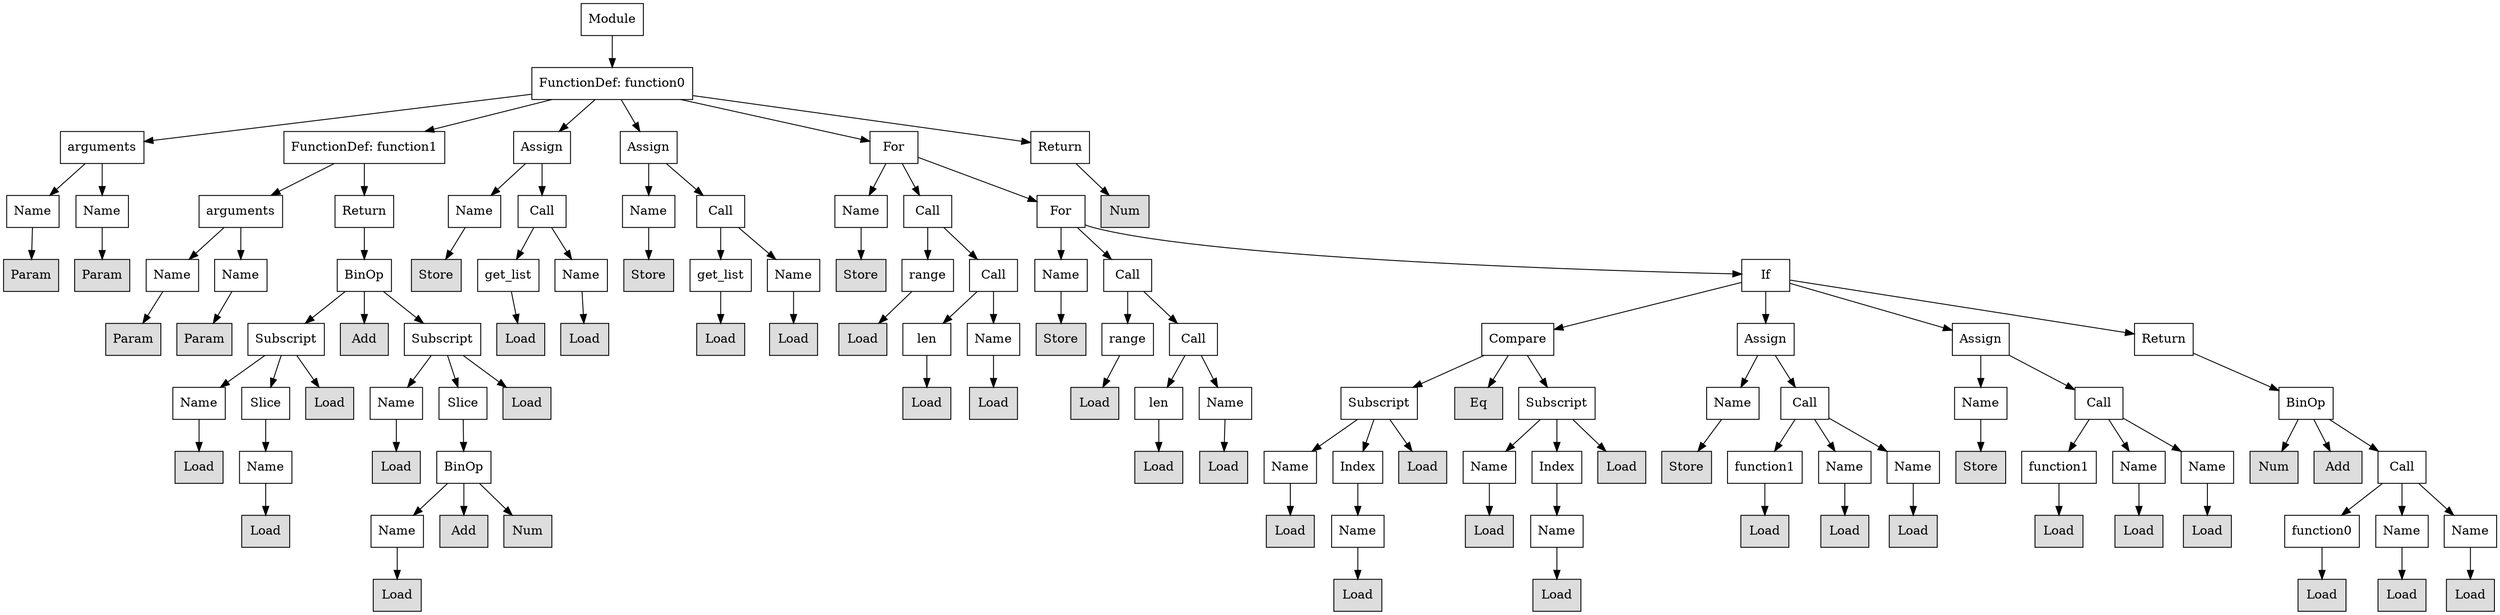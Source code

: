digraph G {
n0 [shape=rect, label="Module"];
n1 [shape=rect, label="FunctionDef: function0"];
n2 [shape=rect, label="arguments"];
n3 [shape=rect, label="FunctionDef: function1"];
n4 [shape=rect, label="Assign"];
n5 [shape=rect, label="Assign"];
n6 [shape=rect, label="For"];
n7 [shape=rect, label="Return"];
n8 [shape=rect, label="Name"];
n9 [shape=rect, label="Name"];
n10 [shape=rect, label="arguments"];
n11 [shape=rect, label="Return"];
n12 [shape=rect, label="Name"];
n13 [shape=rect, label="Call"];
n14 [shape=rect, label="Name"];
n15 [shape=rect, label="Call"];
n16 [shape=rect, label="Name"];
n17 [shape=rect, label="Call"];
n18 [shape=rect, label="For"];
n19 [shape=rect, label="Num" style="filled" fillcolor="#dddddd"];
n20 [shape=rect, label="Param" style="filled" fillcolor="#dddddd"];
n21 [shape=rect, label="Param" style="filled" fillcolor="#dddddd"];
n22 [shape=rect, label="Name"];
n23 [shape=rect, label="Name"];
n24 [shape=rect, label="BinOp"];
n25 [shape=rect, label="Store" style="filled" fillcolor="#dddddd"];
n26 [shape=rect, label="get_list"];
n27 [shape=rect, label="Name"];
n28 [shape=rect, label="Store" style="filled" fillcolor="#dddddd"];
n29 [shape=rect, label="get_list"];
n30 [shape=rect, label="Name"];
n31 [shape=rect, label="Store" style="filled" fillcolor="#dddddd"];
n32 [shape=rect, label="range"];
n33 [shape=rect, label="Call"];
n34 [shape=rect, label="Name"];
n35 [shape=rect, label="Call"];
n36 [shape=rect, label="If"];
n37 [shape=rect, label="Param" style="filled" fillcolor="#dddddd"];
n38 [shape=rect, label="Param" style="filled" fillcolor="#dddddd"];
n39 [shape=rect, label="Subscript"];
n40 [shape=rect, label="Add" style="filled" fillcolor="#dddddd"];
n41 [shape=rect, label="Subscript"];
n42 [shape=rect, label="Load" style="filled" fillcolor="#dddddd"];
n43 [shape=rect, label="Load" style="filled" fillcolor="#dddddd"];
n44 [shape=rect, label="Load" style="filled" fillcolor="#dddddd"];
n45 [shape=rect, label="Load" style="filled" fillcolor="#dddddd"];
n46 [shape=rect, label="Load" style="filled" fillcolor="#dddddd"];
n47 [shape=rect, label="len"];
n48 [shape=rect, label="Name"];
n49 [shape=rect, label="Store" style="filled" fillcolor="#dddddd"];
n50 [shape=rect, label="range"];
n51 [shape=rect, label="Call"];
n52 [shape=rect, label="Compare"];
n53 [shape=rect, label="Assign"];
n54 [shape=rect, label="Assign"];
n55 [shape=rect, label="Return"];
n56 [shape=rect, label="Name"];
n57 [shape=rect, label="Slice"];
n58 [shape=rect, label="Load" style="filled" fillcolor="#dddddd"];
n59 [shape=rect, label="Name"];
n60 [shape=rect, label="Slice"];
n61 [shape=rect, label="Load" style="filled" fillcolor="#dddddd"];
n62 [shape=rect, label="Load" style="filled" fillcolor="#dddddd"];
n63 [shape=rect, label="Load" style="filled" fillcolor="#dddddd"];
n64 [shape=rect, label="Load" style="filled" fillcolor="#dddddd"];
n65 [shape=rect, label="len"];
n66 [shape=rect, label="Name"];
n67 [shape=rect, label="Subscript"];
n68 [shape=rect, label="Eq" style="filled" fillcolor="#dddddd"];
n69 [shape=rect, label="Subscript"];
n70 [shape=rect, label="Name"];
n71 [shape=rect, label="Call"];
n72 [shape=rect, label="Name"];
n73 [shape=rect, label="Call"];
n74 [shape=rect, label="BinOp"];
n75 [shape=rect, label="Load" style="filled" fillcolor="#dddddd"];
n76 [shape=rect, label="Name"];
n77 [shape=rect, label="Load" style="filled" fillcolor="#dddddd"];
n78 [shape=rect, label="BinOp"];
n79 [shape=rect, label="Load" style="filled" fillcolor="#dddddd"];
n80 [shape=rect, label="Load" style="filled" fillcolor="#dddddd"];
n81 [shape=rect, label="Name"];
n82 [shape=rect, label="Index"];
n83 [shape=rect, label="Load" style="filled" fillcolor="#dddddd"];
n84 [shape=rect, label="Name"];
n85 [shape=rect, label="Index"];
n86 [shape=rect, label="Load" style="filled" fillcolor="#dddddd"];
n87 [shape=rect, label="Store" style="filled" fillcolor="#dddddd"];
n88 [shape=rect, label="function1"];
n89 [shape=rect, label="Name"];
n90 [shape=rect, label="Name"];
n91 [shape=rect, label="Store" style="filled" fillcolor="#dddddd"];
n92 [shape=rect, label="function1"];
n93 [shape=rect, label="Name"];
n94 [shape=rect, label="Name"];
n95 [shape=rect, label="Num" style="filled" fillcolor="#dddddd"];
n96 [shape=rect, label="Add" style="filled" fillcolor="#dddddd"];
n97 [shape=rect, label="Call"];
n98 [shape=rect, label="Load" style="filled" fillcolor="#dddddd"];
n99 [shape=rect, label="Name"];
n100 [shape=rect, label="Add" style="filled" fillcolor="#dddddd"];
n101 [shape=rect, label="Num" style="filled" fillcolor="#dddddd"];
n102 [shape=rect, label="Load" style="filled" fillcolor="#dddddd"];
n103 [shape=rect, label="Name"];
n104 [shape=rect, label="Load" style="filled" fillcolor="#dddddd"];
n105 [shape=rect, label="Name"];
n106 [shape=rect, label="Load" style="filled" fillcolor="#dddddd"];
n107 [shape=rect, label="Load" style="filled" fillcolor="#dddddd"];
n108 [shape=rect, label="Load" style="filled" fillcolor="#dddddd"];
n109 [shape=rect, label="Load" style="filled" fillcolor="#dddddd"];
n110 [shape=rect, label="Load" style="filled" fillcolor="#dddddd"];
n111 [shape=rect, label="Load" style="filled" fillcolor="#dddddd"];
n112 [shape=rect, label="function0"];
n113 [shape=rect, label="Name"];
n114 [shape=rect, label="Name"];
n115 [shape=rect, label="Load" style="filled" fillcolor="#dddddd"];
n116 [shape=rect, label="Load" style="filled" fillcolor="#dddddd"];
n117 [shape=rect, label="Load" style="filled" fillcolor="#dddddd"];
n118 [shape=rect, label="Load" style="filled" fillcolor="#dddddd"];
n119 [shape=rect, label="Load" style="filled" fillcolor="#dddddd"];
n120 [shape=rect, label="Load" style="filled" fillcolor="#dddddd"];
n0 -> n1;
n1 -> n2;
n1 -> n3;
n1 -> n4;
n1 -> n5;
n1 -> n6;
n1 -> n7;
n2 -> n8;
n2 -> n9;
n3 -> n10;
n3 -> n11;
n4 -> n12;
n4 -> n13;
n5 -> n14;
n5 -> n15;
n6 -> n16;
n6 -> n17;
n6 -> n18;
n7 -> n19;
n8 -> n20;
n9 -> n21;
n10 -> n22;
n10 -> n23;
n11 -> n24;
n12 -> n25;
n13 -> n26;
n13 -> n27;
n14 -> n28;
n15 -> n29;
n15 -> n30;
n16 -> n31;
n17 -> n32;
n17 -> n33;
n18 -> n34;
n18 -> n35;
n18 -> n36;
n22 -> n37;
n23 -> n38;
n24 -> n39;
n24 -> n40;
n24 -> n41;
n26 -> n42;
n27 -> n43;
n29 -> n44;
n30 -> n45;
n32 -> n46;
n33 -> n47;
n33 -> n48;
n34 -> n49;
n35 -> n50;
n35 -> n51;
n36 -> n52;
n36 -> n53;
n36 -> n54;
n36 -> n55;
n39 -> n56;
n39 -> n57;
n39 -> n58;
n41 -> n59;
n41 -> n60;
n41 -> n61;
n47 -> n62;
n48 -> n63;
n50 -> n64;
n51 -> n65;
n51 -> n66;
n52 -> n67;
n52 -> n68;
n52 -> n69;
n53 -> n70;
n53 -> n71;
n54 -> n72;
n54 -> n73;
n55 -> n74;
n56 -> n75;
n57 -> n76;
n59 -> n77;
n60 -> n78;
n65 -> n79;
n66 -> n80;
n67 -> n81;
n67 -> n82;
n67 -> n83;
n69 -> n84;
n69 -> n85;
n69 -> n86;
n70 -> n87;
n71 -> n88;
n71 -> n89;
n71 -> n90;
n72 -> n91;
n73 -> n92;
n73 -> n93;
n73 -> n94;
n74 -> n95;
n74 -> n96;
n74 -> n97;
n76 -> n98;
n78 -> n99;
n78 -> n100;
n78 -> n101;
n81 -> n102;
n82 -> n103;
n84 -> n104;
n85 -> n105;
n88 -> n106;
n89 -> n107;
n90 -> n108;
n92 -> n109;
n93 -> n110;
n94 -> n111;
n97 -> n112;
n97 -> n113;
n97 -> n114;
n99 -> n115;
n103 -> n116;
n105 -> n117;
n112 -> n118;
n113 -> n119;
n114 -> n120;
}
